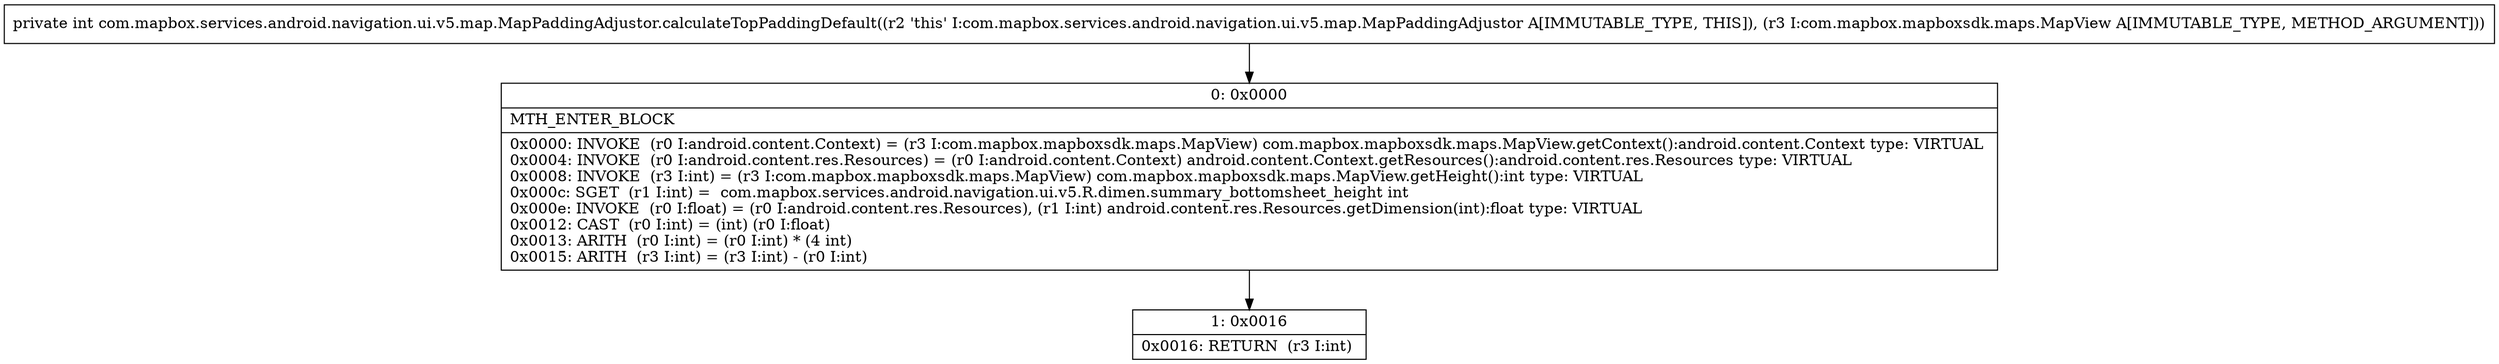 digraph "CFG forcom.mapbox.services.android.navigation.ui.v5.map.MapPaddingAdjustor.calculateTopPaddingDefault(Lcom\/mapbox\/mapboxsdk\/maps\/MapView;)I" {
Node_0 [shape=record,label="{0\:\ 0x0000|MTH_ENTER_BLOCK\l|0x0000: INVOKE  (r0 I:android.content.Context) = (r3 I:com.mapbox.mapboxsdk.maps.MapView) com.mapbox.mapboxsdk.maps.MapView.getContext():android.content.Context type: VIRTUAL \l0x0004: INVOKE  (r0 I:android.content.res.Resources) = (r0 I:android.content.Context) android.content.Context.getResources():android.content.res.Resources type: VIRTUAL \l0x0008: INVOKE  (r3 I:int) = (r3 I:com.mapbox.mapboxsdk.maps.MapView) com.mapbox.mapboxsdk.maps.MapView.getHeight():int type: VIRTUAL \l0x000c: SGET  (r1 I:int) =  com.mapbox.services.android.navigation.ui.v5.R.dimen.summary_bottomsheet_height int \l0x000e: INVOKE  (r0 I:float) = (r0 I:android.content.res.Resources), (r1 I:int) android.content.res.Resources.getDimension(int):float type: VIRTUAL \l0x0012: CAST  (r0 I:int) = (int) (r0 I:float) \l0x0013: ARITH  (r0 I:int) = (r0 I:int) * (4 int) \l0x0015: ARITH  (r3 I:int) = (r3 I:int) \- (r0 I:int) \l}"];
Node_1 [shape=record,label="{1\:\ 0x0016|0x0016: RETURN  (r3 I:int) \l}"];
MethodNode[shape=record,label="{private int com.mapbox.services.android.navigation.ui.v5.map.MapPaddingAdjustor.calculateTopPaddingDefault((r2 'this' I:com.mapbox.services.android.navigation.ui.v5.map.MapPaddingAdjustor A[IMMUTABLE_TYPE, THIS]), (r3 I:com.mapbox.mapboxsdk.maps.MapView A[IMMUTABLE_TYPE, METHOD_ARGUMENT])) }"];
MethodNode -> Node_0;
Node_0 -> Node_1;
}

